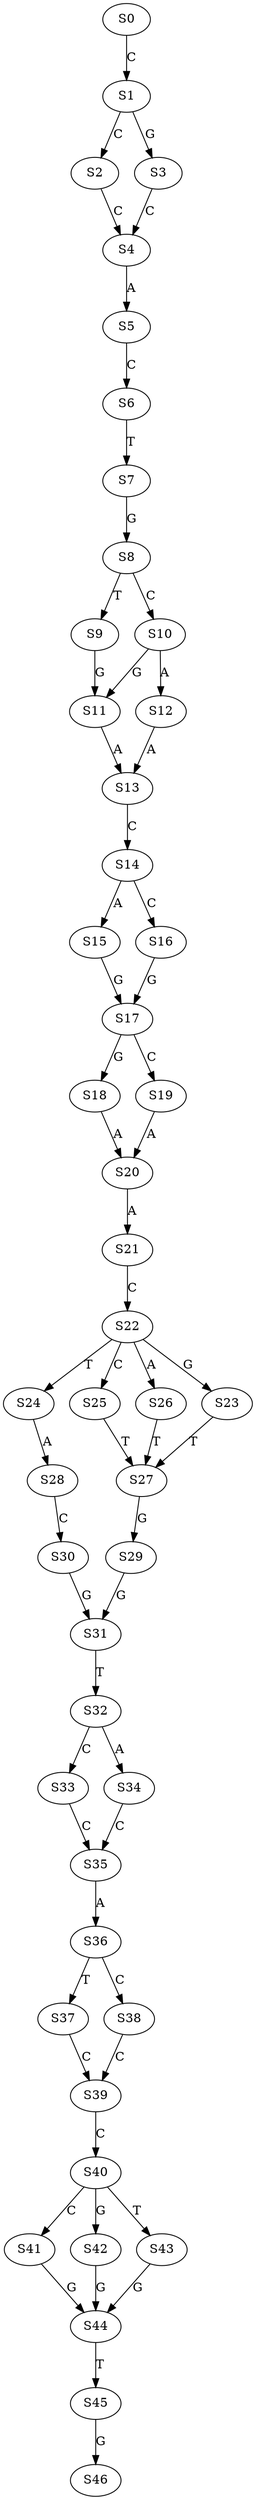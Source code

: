 strict digraph  {
	S0 -> S1 [ label = C ];
	S1 -> S2 [ label = C ];
	S1 -> S3 [ label = G ];
	S2 -> S4 [ label = C ];
	S3 -> S4 [ label = C ];
	S4 -> S5 [ label = A ];
	S5 -> S6 [ label = C ];
	S6 -> S7 [ label = T ];
	S7 -> S8 [ label = G ];
	S8 -> S9 [ label = T ];
	S8 -> S10 [ label = C ];
	S9 -> S11 [ label = G ];
	S10 -> S12 [ label = A ];
	S10 -> S11 [ label = G ];
	S11 -> S13 [ label = A ];
	S12 -> S13 [ label = A ];
	S13 -> S14 [ label = C ];
	S14 -> S15 [ label = A ];
	S14 -> S16 [ label = C ];
	S15 -> S17 [ label = G ];
	S16 -> S17 [ label = G ];
	S17 -> S18 [ label = G ];
	S17 -> S19 [ label = C ];
	S18 -> S20 [ label = A ];
	S19 -> S20 [ label = A ];
	S20 -> S21 [ label = A ];
	S21 -> S22 [ label = C ];
	S22 -> S23 [ label = G ];
	S22 -> S24 [ label = T ];
	S22 -> S25 [ label = C ];
	S22 -> S26 [ label = A ];
	S23 -> S27 [ label = T ];
	S24 -> S28 [ label = A ];
	S25 -> S27 [ label = T ];
	S26 -> S27 [ label = T ];
	S27 -> S29 [ label = G ];
	S28 -> S30 [ label = C ];
	S29 -> S31 [ label = G ];
	S30 -> S31 [ label = G ];
	S31 -> S32 [ label = T ];
	S32 -> S33 [ label = C ];
	S32 -> S34 [ label = A ];
	S33 -> S35 [ label = C ];
	S34 -> S35 [ label = C ];
	S35 -> S36 [ label = A ];
	S36 -> S37 [ label = T ];
	S36 -> S38 [ label = C ];
	S37 -> S39 [ label = C ];
	S38 -> S39 [ label = C ];
	S39 -> S40 [ label = C ];
	S40 -> S41 [ label = C ];
	S40 -> S42 [ label = G ];
	S40 -> S43 [ label = T ];
	S41 -> S44 [ label = G ];
	S42 -> S44 [ label = G ];
	S43 -> S44 [ label = G ];
	S44 -> S45 [ label = T ];
	S45 -> S46 [ label = G ];
}
